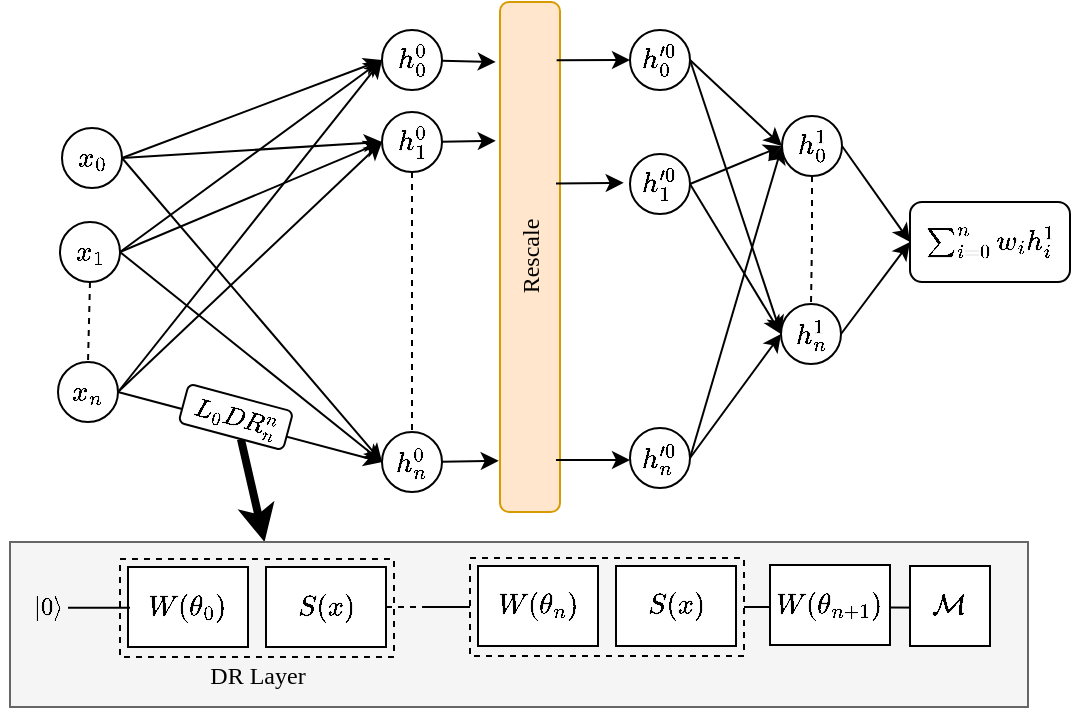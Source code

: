 <mxfile version="28.2.5">
  <diagram name="Page-1" id="dmHpG5vLJe1HmiyHOi8B">
    <mxGraphModel dx="1151" dy="677" grid="1" gridSize="10" guides="1" tooltips="1" connect="1" arrows="1" fold="1" page="1" pageScale="1" pageWidth="850" pageHeight="1100" math="1" shadow="0">
      <root>
        <mxCell id="0" />
        <mxCell id="1" parent="0" />
        <mxCell id="cMhWvpf6BGH7ULrlw8Qn-1" value="\(h^0_0\)" style="ellipse;whiteSpace=wrap;html=1;aspect=fixed;" parent="1" vertex="1">
          <mxGeometry x="306" y="104" width="30" height="30" as="geometry" />
        </mxCell>
        <mxCell id="cMhWvpf6BGH7ULrlw8Qn-2" value="\(x_1\)" style="ellipse;whiteSpace=wrap;html=1;aspect=fixed;" parent="1" vertex="1">
          <mxGeometry x="145" y="200" width="30" height="30" as="geometry" />
        </mxCell>
        <mxCell id="cMhWvpf6BGH7ULrlw8Qn-3" value="\(x_n\)" style="ellipse;whiteSpace=wrap;html=1;aspect=fixed;" parent="1" vertex="1">
          <mxGeometry x="144" y="270" width="30" height="30" as="geometry" />
        </mxCell>
        <mxCell id="cMhWvpf6BGH7ULrlw8Qn-8" style="rounded=0;orthogonalLoop=1;jettySize=auto;html=1;entryX=0;entryY=0.5;entryDx=0;entryDy=0;exitX=1;exitY=0.5;exitDx=0;exitDy=0;" parent="1" source="cMhWvpf6BGH7ULrlw8Qn-4" target="cMhWvpf6BGH7ULrlw8Qn-1" edge="1">
          <mxGeometry relative="1" as="geometry" />
        </mxCell>
        <mxCell id="cMhWvpf6BGH7ULrlw8Qn-4" value="\(x_0\)" style="ellipse;whiteSpace=wrap;html=1;aspect=fixed;" parent="1" vertex="1">
          <mxGeometry x="146" y="153" width="30" height="30" as="geometry" />
        </mxCell>
        <mxCell id="cMhWvpf6BGH7ULrlw8Qn-14" style="rounded=0;orthogonalLoop=1;jettySize=auto;html=1;entryX=0.5;entryY=0;entryDx=0;entryDy=0;dashed=1;endArrow=none;endFill=0;" parent="1" source="cMhWvpf6BGH7ULrlw8Qn-5" target="cMhWvpf6BGH7ULrlw8Qn-6" edge="1">
          <mxGeometry relative="1" as="geometry" />
        </mxCell>
        <mxCell id="cMhWvpf6BGH7ULrlw8Qn-5" value="\(h^0_1\)" style="ellipse;whiteSpace=wrap;html=1;aspect=fixed;" parent="1" vertex="1">
          <mxGeometry x="306" y="145" width="30" height="30" as="geometry" />
        </mxCell>
        <mxCell id="cMhWvpf6BGH7ULrlw8Qn-6" value="\(h^0_n\)" style="ellipse;whiteSpace=wrap;html=1;aspect=fixed;" parent="1" vertex="1">
          <mxGeometry x="306" y="305" width="30" height="30" as="geometry" />
        </mxCell>
        <mxCell id="cMhWvpf6BGH7ULrlw8Qn-9" style="rounded=0;orthogonalLoop=1;jettySize=auto;html=1;entryX=0;entryY=0.5;entryDx=0;entryDy=0;exitX=1;exitY=0.5;exitDx=0;exitDy=0;" parent="1" source="cMhWvpf6BGH7ULrlw8Qn-4" target="cMhWvpf6BGH7ULrlw8Qn-5" edge="1">
          <mxGeometry relative="1" as="geometry">
            <mxPoint x="186" y="178" as="sourcePoint" />
            <mxPoint x="316" y="125" as="targetPoint" />
          </mxGeometry>
        </mxCell>
        <mxCell id="cMhWvpf6BGH7ULrlw8Qn-10" style="rounded=0;orthogonalLoop=1;jettySize=auto;html=1;entryX=0;entryY=0.5;entryDx=0;entryDy=0;exitX=1;exitY=0.5;exitDx=0;exitDy=0;" parent="1" source="cMhWvpf6BGH7ULrlw8Qn-4" target="cMhWvpf6BGH7ULrlw8Qn-6" edge="1">
          <mxGeometry relative="1" as="geometry">
            <mxPoint x="186" y="178" as="sourcePoint" />
            <mxPoint x="316" y="185" as="targetPoint" />
          </mxGeometry>
        </mxCell>
        <mxCell id="cMhWvpf6BGH7ULrlw8Qn-11" style="rounded=0;orthogonalLoop=1;jettySize=auto;html=1;entryX=0;entryY=0.5;entryDx=0;entryDy=0;exitX=1;exitY=0.5;exitDx=0;exitDy=0;" parent="1" source="cMhWvpf6BGH7ULrlw8Qn-2" target="cMhWvpf6BGH7ULrlw8Qn-1" edge="1">
          <mxGeometry relative="1" as="geometry">
            <mxPoint x="186" y="178" as="sourcePoint" />
            <mxPoint x="316" y="359" as="targetPoint" />
          </mxGeometry>
        </mxCell>
        <mxCell id="cMhWvpf6BGH7ULrlw8Qn-12" style="rounded=0;orthogonalLoop=1;jettySize=auto;html=1;exitX=1;exitY=0.5;exitDx=0;exitDy=0;entryX=0;entryY=0.5;entryDx=0;entryDy=0;" parent="1" source="cMhWvpf6BGH7ULrlw8Qn-2" target="cMhWvpf6BGH7ULrlw8Qn-5" edge="1">
          <mxGeometry relative="1" as="geometry">
            <mxPoint x="185" y="225" as="sourcePoint" />
            <mxPoint x="280" y="190" as="targetPoint" />
          </mxGeometry>
        </mxCell>
        <mxCell id="cMhWvpf6BGH7ULrlw8Qn-13" style="rounded=0;orthogonalLoop=1;jettySize=auto;html=1;exitX=1;exitY=0.5;exitDx=0;exitDy=0;entryX=0;entryY=0.5;entryDx=0;entryDy=0;" parent="1" source="cMhWvpf6BGH7ULrlw8Qn-2" target="cMhWvpf6BGH7ULrlw8Qn-6" edge="1">
          <mxGeometry relative="1" as="geometry">
            <mxPoint x="185" y="225" as="sourcePoint" />
            <mxPoint x="316" y="185" as="targetPoint" />
          </mxGeometry>
        </mxCell>
        <mxCell id="cMhWvpf6BGH7ULrlw8Qn-15" style="rounded=0;orthogonalLoop=1;jettySize=auto;html=1;entryX=0.5;entryY=0;entryDx=0;entryDy=0;dashed=1;endArrow=none;endFill=0;exitX=0.5;exitY=1;exitDx=0;exitDy=0;" parent="1" source="cMhWvpf6BGH7ULrlw8Qn-2" target="cMhWvpf6BGH7ULrlw8Qn-3" edge="1">
          <mxGeometry relative="1" as="geometry">
            <mxPoint x="331" y="200" as="sourcePoint" />
            <mxPoint x="331" y="344" as="targetPoint" />
          </mxGeometry>
        </mxCell>
        <mxCell id="cMhWvpf6BGH7ULrlw8Qn-16" style="rounded=0;orthogonalLoop=1;jettySize=auto;html=1;exitX=1;exitY=0.5;exitDx=0;exitDy=0;entryX=0;entryY=0.5;entryDx=0;entryDy=0;" parent="1" source="cMhWvpf6BGH7ULrlw8Qn-3" target="cMhWvpf6BGH7ULrlw8Qn-6" edge="1">
          <mxGeometry relative="1" as="geometry">
            <mxPoint x="185" y="225" as="sourcePoint" />
            <mxPoint x="316" y="345" as="targetPoint" />
          </mxGeometry>
        </mxCell>
        <mxCell id="cMhWvpf6BGH7ULrlw8Qn-17" style="rounded=0;orthogonalLoop=1;jettySize=auto;html=1;exitX=1;exitY=0.5;exitDx=0;exitDy=0;entryX=0;entryY=0.5;entryDx=0;entryDy=0;" parent="1" source="cMhWvpf6BGH7ULrlw8Qn-3" target="cMhWvpf6BGH7ULrlw8Qn-5" edge="1">
          <mxGeometry relative="1" as="geometry">
            <mxPoint x="184" y="315" as="sourcePoint" />
            <mxPoint x="316" y="345" as="targetPoint" />
          </mxGeometry>
        </mxCell>
        <mxCell id="cMhWvpf6BGH7ULrlw8Qn-18" style="rounded=0;orthogonalLoop=1;jettySize=auto;html=1;exitX=1;exitY=0.5;exitDx=0;exitDy=0;entryX=0;entryY=0.5;entryDx=0;entryDy=0;" parent="1" source="cMhWvpf6BGH7ULrlw8Qn-3" target="cMhWvpf6BGH7ULrlw8Qn-1" edge="1">
          <mxGeometry relative="1" as="geometry">
            <mxPoint x="184" y="315" as="sourcePoint" />
            <mxPoint x="316" y="185" as="targetPoint" />
          </mxGeometry>
        </mxCell>
        <mxCell id="2NN4hk9vLg05mKFr6Vep-35" style="rounded=0;orthogonalLoop=1;jettySize=auto;html=1;entryX=0.25;entryY=0;entryDx=0;entryDy=0;strokeWidth=4;" edge="1" parent="1" source="cMhWvpf6BGH7ULrlw8Qn-20" target="2NN4hk9vLg05mKFr6Vep-11">
          <mxGeometry relative="1" as="geometry" />
        </mxCell>
        <mxCell id="cMhWvpf6BGH7ULrlw8Qn-20" value="&lt;font style=&quot;font-size: 11px;&quot;&gt;\(L_0DR^n_n\)&lt;/font&gt;" style="rounded=1;whiteSpace=wrap;html=1;rotation=15;" parent="1" vertex="1">
          <mxGeometry x="205.93" y="287.52" width="54" height="20" as="geometry" />
        </mxCell>
        <mxCell id="cMhWvpf6BGH7ULrlw8Qn-22" value="&lt;font face=&quot;Times New Roman&quot;&gt;Rescale&lt;/font&gt;" style="rounded=1;whiteSpace=wrap;html=1;rotation=-90;fillColor=#ffe6cc;strokeColor=#d79b00;" parent="1" vertex="1">
          <mxGeometry x="252.5" y="202.5" width="255" height="30" as="geometry" />
        </mxCell>
        <mxCell id="cMhWvpf6BGH7ULrlw8Qn-23" style="rounded=0;orthogonalLoop=1;jettySize=auto;html=1;entryX=0.898;entryY=-0.071;entryDx=0;entryDy=0;entryPerimeter=0;" parent="1" source="cMhWvpf6BGH7ULrlw8Qn-1" edge="1">
          <mxGeometry relative="1" as="geometry">
            <mxPoint x="362.87" y="120.01" as="targetPoint" />
          </mxGeometry>
        </mxCell>
        <mxCell id="cMhWvpf6BGH7ULrlw8Qn-25" style="rounded=0;orthogonalLoop=1;jettySize=auto;html=1;entryX=0.669;entryY=-0.071;entryDx=0;entryDy=0;entryPerimeter=0;" parent="1" source="cMhWvpf6BGH7ULrlw8Qn-5" edge="1">
          <mxGeometry relative="1" as="geometry">
            <mxPoint x="362.87" y="159.405" as="targetPoint" />
          </mxGeometry>
        </mxCell>
        <mxCell id="cMhWvpf6BGH7ULrlw8Qn-26" style="rounded=0;orthogonalLoop=1;jettySize=auto;html=1;entryX=0.12;entryY=-0.021;entryDx=0;entryDy=0;entryPerimeter=0;" parent="1" source="cMhWvpf6BGH7ULrlw8Qn-6" edge="1">
          <mxGeometry relative="1" as="geometry">
            <mxPoint x="364.37" y="319.4" as="targetPoint" />
          </mxGeometry>
        </mxCell>
        <mxCell id="cMhWvpf6BGH7ULrlw8Qn-27" value="\(h&#39;^0_0\)" style="ellipse;whiteSpace=wrap;html=1;aspect=fixed;" parent="1" vertex="1">
          <mxGeometry x="430" y="104" width="30" height="30" as="geometry" />
        </mxCell>
        <mxCell id="cMhWvpf6BGH7ULrlw8Qn-28" value="\(h&#39;^0_1\)" style="ellipse;whiteSpace=wrap;html=1;aspect=fixed;" parent="1" vertex="1">
          <mxGeometry x="430" y="166" width="30" height="30" as="geometry" />
        </mxCell>
        <mxCell id="cMhWvpf6BGH7ULrlw8Qn-29" value="\(h&#39;^0_n\)" style="ellipse;whiteSpace=wrap;html=1;aspect=fixed;" parent="1" vertex="1">
          <mxGeometry x="430" y="303" width="30" height="30" as="geometry" />
        </mxCell>
        <mxCell id="cMhWvpf6BGH7ULrlw8Qn-35" style="rounded=0;orthogonalLoop=1;jettySize=auto;html=1;entryX=0.886;entryY=0.944;entryDx=0;entryDy=0;entryPerimeter=0;startArrow=classic;startFill=1;endArrow=none;endFill=0;" parent="1" source="cMhWvpf6BGH7ULrlw8Qn-27" target="cMhWvpf6BGH7ULrlw8Qn-22" edge="1">
          <mxGeometry relative="1" as="geometry" />
        </mxCell>
        <mxCell id="cMhWvpf6BGH7ULrlw8Qn-37" style="rounded=0;orthogonalLoop=1;jettySize=auto;html=1;entryX=0.886;entryY=0.944;entryDx=0;entryDy=0;entryPerimeter=0;startArrow=classic;startFill=1;endArrow=none;endFill=0;exitX=-0.105;exitY=0.481;exitDx=0;exitDy=0;exitPerimeter=0;" parent="1" source="cMhWvpf6BGH7ULrlw8Qn-28" edge="1">
          <mxGeometry relative="1" as="geometry">
            <mxPoint x="440" y="180.76" as="sourcePoint" />
            <mxPoint x="393" y="180.76" as="targetPoint" />
          </mxGeometry>
        </mxCell>
        <mxCell id="cMhWvpf6BGH7ULrlw8Qn-38" style="rounded=0;orthogonalLoop=1;jettySize=auto;html=1;entryX=0.886;entryY=0.944;entryDx=0;entryDy=0;entryPerimeter=0;startArrow=classic;startFill=1;endArrow=none;endFill=0;" parent="1" edge="1">
          <mxGeometry relative="1" as="geometry">
            <mxPoint x="430" y="319" as="sourcePoint" />
            <mxPoint x="393" y="319" as="targetPoint" />
          </mxGeometry>
        </mxCell>
        <mxCell id="2NN4hk9vLg05mKFr6Vep-7" style="rounded=0;orthogonalLoop=1;jettySize=auto;html=1;entryX=0;entryY=0.5;entryDx=0;entryDy=0;exitX=1;exitY=0.5;exitDx=0;exitDy=0;" edge="1" parent="1" source="cMhWvpf6BGH7ULrlw8Qn-39" target="2NN4hk9vLg05mKFr6Vep-6">
          <mxGeometry relative="1" as="geometry" />
        </mxCell>
        <mxCell id="2NN4hk9vLg05mKFr6Vep-9" style="edgeStyle=orthogonalEdgeStyle;rounded=0;orthogonalLoop=1;jettySize=auto;html=1;entryX=0.5;entryY=0;entryDx=0;entryDy=0;endArrow=none;endFill=0;dashed=1;" edge="1" parent="1" source="cMhWvpf6BGH7ULrlw8Qn-39" target="cMhWvpf6BGH7ULrlw8Qn-41">
          <mxGeometry relative="1" as="geometry" />
        </mxCell>
        <mxCell id="cMhWvpf6BGH7ULrlw8Qn-39" value="\(h^1_0\)" style="ellipse;whiteSpace=wrap;html=1;aspect=fixed;" parent="1" vertex="1">
          <mxGeometry x="506" y="147" width="30" height="30" as="geometry" />
        </mxCell>
        <mxCell id="cMhWvpf6BGH7ULrlw8Qn-41" value="\(h^1_n\)" style="ellipse;whiteSpace=wrap;html=1;aspect=fixed;" parent="1" vertex="1">
          <mxGeometry x="505.5" y="241" width="30" height="30" as="geometry" />
        </mxCell>
        <mxCell id="cMhWvpf6BGH7ULrlw8Qn-42" style="rounded=0;orthogonalLoop=1;jettySize=auto;html=1;entryX=0;entryY=0.5;entryDx=0;entryDy=0;exitX=1;exitY=0.5;exitDx=0;exitDy=0;" parent="1" source="cMhWvpf6BGH7ULrlw8Qn-27" target="cMhWvpf6BGH7ULrlw8Qn-39" edge="1">
          <mxGeometry relative="1" as="geometry" />
        </mxCell>
        <mxCell id="cMhWvpf6BGH7ULrlw8Qn-43" style="rounded=0;orthogonalLoop=1;jettySize=auto;html=1;entryX=0;entryY=0.5;entryDx=0;entryDy=0;exitX=1;exitY=0.5;exitDx=0;exitDy=0;" parent="1" source="cMhWvpf6BGH7ULrlw8Qn-27" edge="1" target="cMhWvpf6BGH7ULrlw8Qn-41">
          <mxGeometry relative="1" as="geometry">
            <mxPoint x="460" y="130" as="sourcePoint" />
            <mxPoint x="515" y="168" as="targetPoint" />
          </mxGeometry>
        </mxCell>
        <mxCell id="2NN4hk9vLg05mKFr6Vep-1" style="rounded=0;orthogonalLoop=1;jettySize=auto;html=1;entryX=0;entryY=0.5;entryDx=0;entryDy=0;exitX=1;exitY=0.5;exitDx=0;exitDy=0;" edge="1" parent="1" source="cMhWvpf6BGH7ULrlw8Qn-28" target="cMhWvpf6BGH7ULrlw8Qn-41">
          <mxGeometry relative="1" as="geometry">
            <mxPoint x="470" y="129" as="sourcePoint" />
            <mxPoint x="515" y="266" as="targetPoint" />
          </mxGeometry>
        </mxCell>
        <mxCell id="2NN4hk9vLg05mKFr6Vep-2" style="rounded=0;orthogonalLoop=1;jettySize=auto;html=1;exitX=1;exitY=0.5;exitDx=0;exitDy=0;entryX=0;entryY=0.5;entryDx=0;entryDy=0;" edge="1" parent="1" source="cMhWvpf6BGH7ULrlw8Qn-28" target="cMhWvpf6BGH7ULrlw8Qn-39">
          <mxGeometry relative="1" as="geometry">
            <mxPoint x="470" y="191" as="sourcePoint" />
            <mxPoint x="500" y="160" as="targetPoint" />
          </mxGeometry>
        </mxCell>
        <mxCell id="2NN4hk9vLg05mKFr6Vep-3" style="rounded=0;orthogonalLoop=1;jettySize=auto;html=1;exitX=1;exitY=0.5;exitDx=0;exitDy=0;entryX=0;entryY=0.5;entryDx=0;entryDy=0;" edge="1" parent="1" source="cMhWvpf6BGH7ULrlw8Qn-29" target="cMhWvpf6BGH7ULrlw8Qn-39">
          <mxGeometry relative="1" as="geometry">
            <mxPoint x="470" y="191" as="sourcePoint" />
            <mxPoint x="500" y="160" as="targetPoint" />
          </mxGeometry>
        </mxCell>
        <mxCell id="2NN4hk9vLg05mKFr6Vep-4" style="rounded=0;orthogonalLoop=1;jettySize=auto;html=1;exitX=1;exitY=0.5;exitDx=0;exitDy=0;entryX=0;entryY=0.5;entryDx=0;entryDy=0;" edge="1" parent="1" source="cMhWvpf6BGH7ULrlw8Qn-29" target="cMhWvpf6BGH7ULrlw8Qn-41">
          <mxGeometry relative="1" as="geometry">
            <mxPoint x="470" y="328" as="sourcePoint" />
            <mxPoint x="516" y="172" as="targetPoint" />
          </mxGeometry>
        </mxCell>
        <mxCell id="2NN4hk9vLg05mKFr6Vep-6" value="\(\sum_{i=0}^n w_i h^1_i\)" style="rounded=1;whiteSpace=wrap;html=1;" vertex="1" parent="1">
          <mxGeometry x="570" y="190" width="80" height="40" as="geometry" />
        </mxCell>
        <mxCell id="2NN4hk9vLg05mKFr6Vep-8" style="rounded=0;orthogonalLoop=1;jettySize=auto;html=1;entryX=0;entryY=0.5;entryDx=0;entryDy=0;exitX=1;exitY=0.5;exitDx=0;exitDy=0;" edge="1" parent="1" source="cMhWvpf6BGH7ULrlw8Qn-41" target="2NN4hk9vLg05mKFr6Vep-6">
          <mxGeometry relative="1" as="geometry">
            <mxPoint x="546" y="172" as="sourcePoint" />
            <mxPoint x="580" y="220" as="targetPoint" />
          </mxGeometry>
        </mxCell>
        <mxCell id="2NN4hk9vLg05mKFr6Vep-34" value="" style="group" vertex="1" connectable="0" parent="1">
          <mxGeometry x="120" y="360" width="509" height="82.5" as="geometry" />
        </mxCell>
        <mxCell id="2NN4hk9vLg05mKFr6Vep-11" value="" style="whiteSpace=wrap;html=1;fillColor=#f5f5f5;fontColor=#333333;strokeColor=#666666;" vertex="1" parent="2NN4hk9vLg05mKFr6Vep-34">
          <mxGeometry width="509" height="82.5" as="geometry" />
        </mxCell>
        <mxCell id="2NN4hk9vLg05mKFr6Vep-33" value="" style="group" vertex="1" connectable="0" parent="2NN4hk9vLg05mKFr6Vep-34">
          <mxGeometry x="9" y="8" width="481" height="63.5" as="geometry" />
        </mxCell>
        <mxCell id="2NN4hk9vLg05mKFr6Vep-22" value="" style="whiteSpace=wrap;html=1;fillColor=none;dashed=1;" vertex="1" parent="2NN4hk9vLg05mKFr6Vep-33">
          <mxGeometry x="221" width="137" height="49" as="geometry" />
        </mxCell>
        <mxCell id="2NN4hk9vLg05mKFr6Vep-16" value="&lt;span style=&quot;font-family: &amp;quot;Times New Roman&amp;quot;; text-wrap-mode: nowrap;&quot;&gt;DR Layer&lt;/span&gt;" style="whiteSpace=wrap;html=1;fillColor=none;strokeColor=none;" vertex="1" parent="2NN4hk9vLg05mKFr6Vep-33">
          <mxGeometry x="89.5" y="53.5" width="50" height="10" as="geometry" />
        </mxCell>
        <mxCell id="2NN4hk9vLg05mKFr6Vep-14" value="" style="whiteSpace=wrap;html=1;fillColor=none;dashed=1;" vertex="1" parent="2NN4hk9vLg05mKFr6Vep-33">
          <mxGeometry x="46" y="0.5" width="137" height="49" as="geometry" />
        </mxCell>
        <mxCell id="2NN4hk9vLg05mKFr6Vep-25" style="rounded=0;orthogonalLoop=1;jettySize=auto;html=1;endArrow=none;endFill=0;dashed=1;" edge="1" parent="2NN4hk9vLg05mKFr6Vep-33" source="2NN4hk9vLg05mKFr6Vep-12">
          <mxGeometry relative="1" as="geometry">
            <mxPoint x="200" y="24.5" as="targetPoint" />
          </mxGeometry>
        </mxCell>
        <mxCell id="2NN4hk9vLg05mKFr6Vep-12" value="\(S(x)\)" style="whiteSpace=wrap;html=1;" vertex="1" parent="2NN4hk9vLg05mKFr6Vep-33">
          <mxGeometry x="119" y="4.5" width="60" height="40" as="geometry" />
        </mxCell>
        <mxCell id="2NN4hk9vLg05mKFr6Vep-13" value="\(W(\theta_0)\)" style="whiteSpace=wrap;html=1;" vertex="1" parent="2NN4hk9vLg05mKFr6Vep-33">
          <mxGeometry x="50" y="4.5" width="60" height="40" as="geometry" />
        </mxCell>
        <mxCell id="2NN4hk9vLg05mKFr6Vep-20" value="\(S(x)\)" style="whiteSpace=wrap;html=1;" vertex="1" parent="2NN4hk9vLg05mKFr6Vep-33">
          <mxGeometry x="294" y="4" width="60" height="40" as="geometry" />
        </mxCell>
        <mxCell id="2NN4hk9vLg05mKFr6Vep-21" value="\(W(\theta_n)\)" style="whiteSpace=wrap;html=1;" vertex="1" parent="2NN4hk9vLg05mKFr6Vep-33">
          <mxGeometry x="225" y="4" width="60" height="40" as="geometry" />
        </mxCell>
        <mxCell id="2NN4hk9vLg05mKFr6Vep-26" style="rounded=0;orthogonalLoop=1;jettySize=auto;html=1;endArrow=none;endFill=0;entryX=0;entryY=0.5;entryDx=0;entryDy=0;" edge="1" parent="2NN4hk9vLg05mKFr6Vep-33" target="2NN4hk9vLg05mKFr6Vep-22">
          <mxGeometry relative="1" as="geometry">
            <mxPoint x="220" y="14.5" as="targetPoint" />
            <mxPoint x="200" y="24.5" as="sourcePoint" />
          </mxGeometry>
        </mxCell>
        <mxCell id="2NN4hk9vLg05mKFr6Vep-29" style="rounded=0;orthogonalLoop=1;jettySize=auto;html=1;endArrow=none;endFill=0;" edge="1" parent="2NN4hk9vLg05mKFr6Vep-33">
          <mxGeometry relative="1" as="geometry">
            <mxPoint x="51" y="24.83" as="targetPoint" />
            <mxPoint x="20" y="24.83" as="sourcePoint" />
          </mxGeometry>
        </mxCell>
        <mxCell id="2NN4hk9vLg05mKFr6Vep-30" style="rounded=0;orthogonalLoop=1;jettySize=auto;html=1;endArrow=none;endFill=0;exitX=1;exitY=0.5;exitDx=0;exitDy=0;" edge="1" parent="2NN4hk9vLg05mKFr6Vep-33" source="2NN4hk9vLg05mKFr6Vep-22">
          <mxGeometry relative="1" as="geometry">
            <mxPoint x="462" y="24.83" as="targetPoint" />
            <mxPoint x="431" y="24.83" as="sourcePoint" />
          </mxGeometry>
        </mxCell>
        <mxCell id="2NN4hk9vLg05mKFr6Vep-27" value="\(W(\theta_{n+1})\)" style="whiteSpace=wrap;html=1;" vertex="1" parent="2NN4hk9vLg05mKFr6Vep-33">
          <mxGeometry x="371" y="3.5" width="60" height="40" as="geometry" />
        </mxCell>
        <mxCell id="2NN4hk9vLg05mKFr6Vep-31" value="\(\mathcal{M}\)" style="whiteSpace=wrap;html=1;" vertex="1" parent="2NN4hk9vLg05mKFr6Vep-33">
          <mxGeometry x="441" y="4" width="40" height="40" as="geometry" />
        </mxCell>
        <mxCell id="2NN4hk9vLg05mKFr6Vep-32" value="&lt;span style=&quot;font-family: &amp;quot;Times New Roman&amp;quot;; text-wrap-mode: nowrap;&quot;&gt;\(\ket{0}\)&lt;/span&gt;" style="whiteSpace=wrap;html=1;fillColor=none;strokeColor=none;" vertex="1" parent="2NN4hk9vLg05mKFr6Vep-33">
          <mxGeometry y="18.5" width="19.5" height="10" as="geometry" />
        </mxCell>
      </root>
    </mxGraphModel>
  </diagram>
</mxfile>
